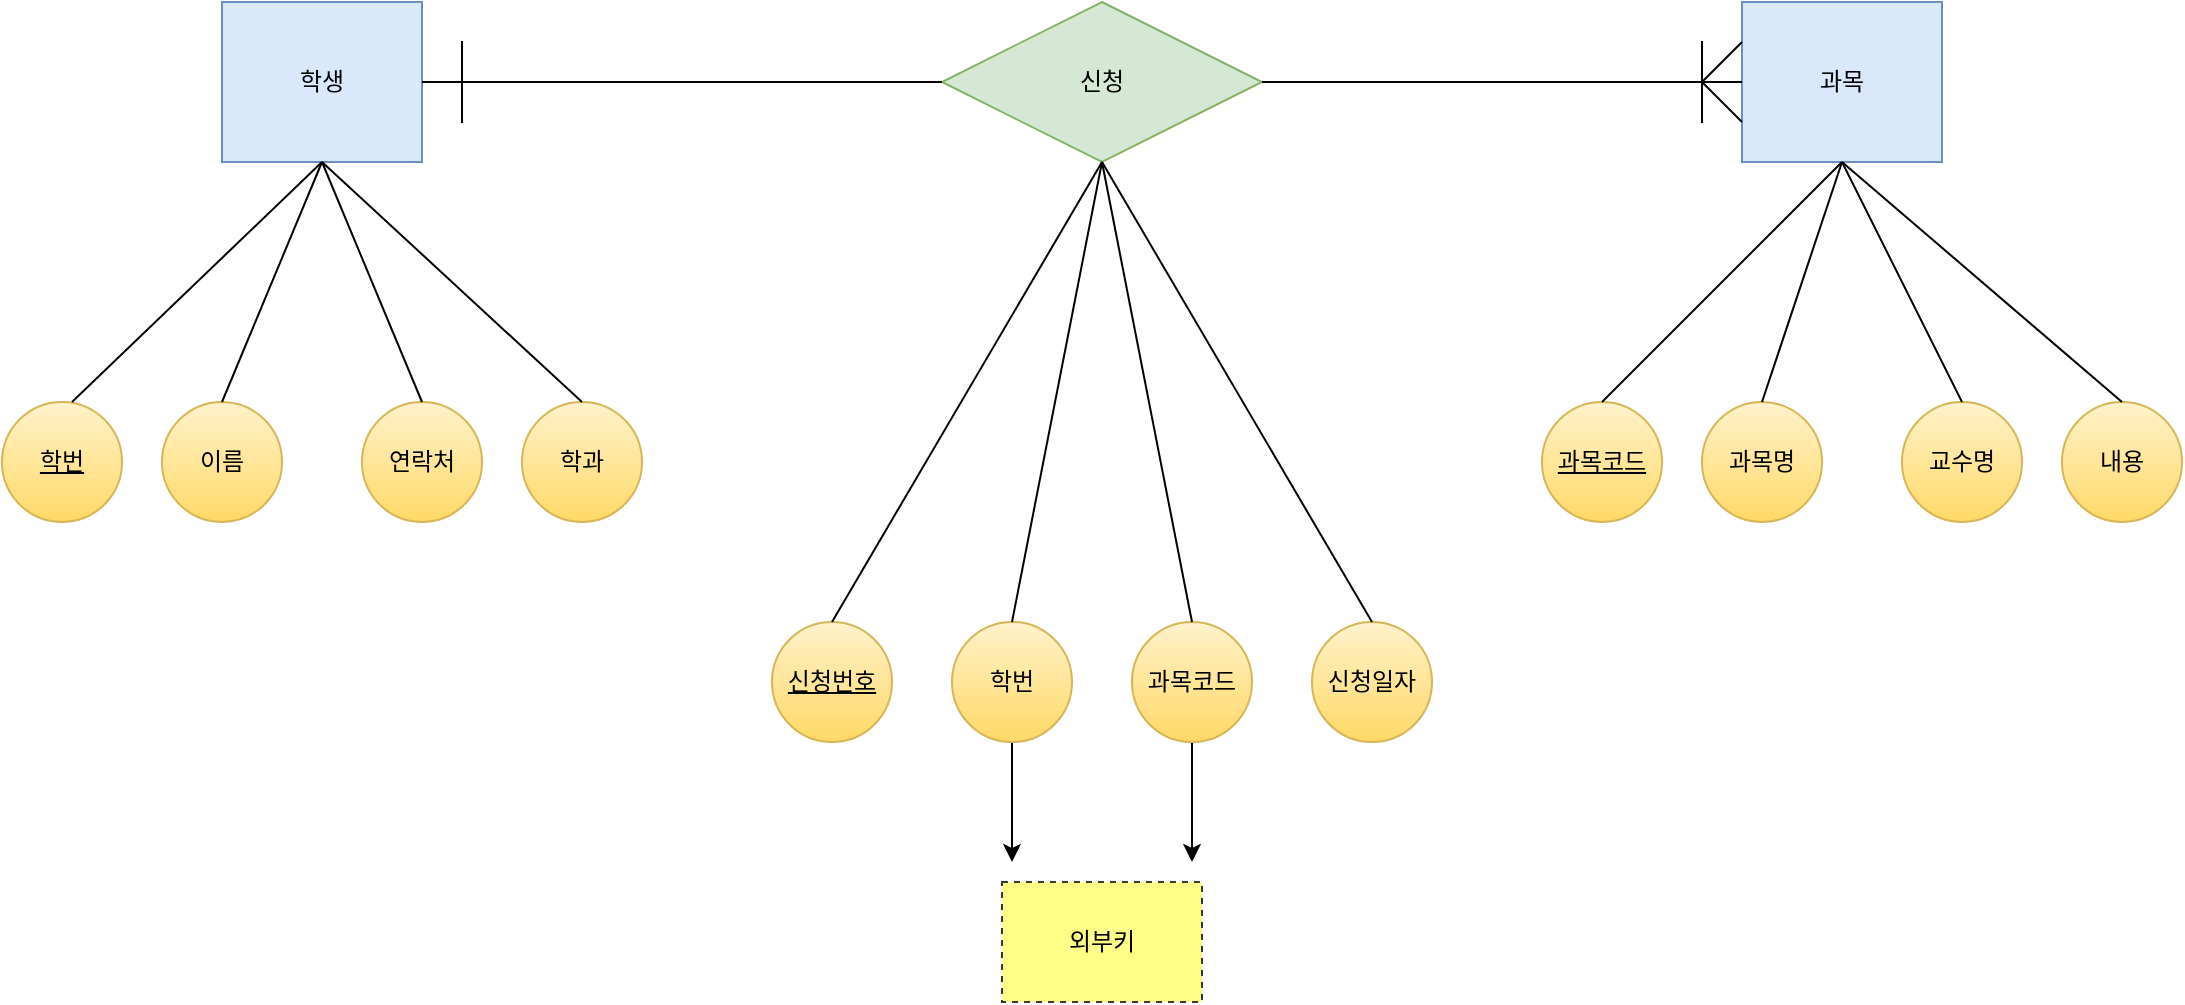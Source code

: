 <mxfile version="11.2.5" type="device" pages="1"><diagram id="jrRzrv81NWr7z0EGpQ61" name="Page-1"><mxGraphModel dx="1426" dy="862" grid="1" gridSize="10" guides="1" tooltips="1" connect="1" arrows="1" fold="1" page="1" pageScale="1" pageWidth="1169" pageHeight="827" math="0" shadow="0"><root><mxCell id="0"/><mxCell id="1" parent="0"/><mxCell id="154vXT6Fq4YHVcSYDCOG-2" value="학생" style="text;html=1;strokeColor=#6c8ebf;fillColor=#dae8fc;align=center;verticalAlign=middle;whiteSpace=wrap;rounded=0;" vertex="1" parent="1"><mxGeometry x="160" y="120" width="100" height="80" as="geometry"/></mxCell><mxCell id="154vXT6Fq4YHVcSYDCOG-3" value="과목" style="text;html=1;strokeColor=#6c8ebf;fillColor=#dae8fc;align=center;verticalAlign=middle;whiteSpace=wrap;rounded=0;" vertex="1" parent="1"><mxGeometry x="920" y="120" width="100" height="80" as="geometry"/></mxCell><mxCell id="154vXT6Fq4YHVcSYDCOG-4" style="edgeStyle=orthogonalEdgeStyle;rounded=0;orthogonalLoop=1;jettySize=auto;html=1;exitX=0.5;exitY=1;exitDx=0;exitDy=0;" edge="1" parent="1" source="154vXT6Fq4YHVcSYDCOG-2" target="154vXT6Fq4YHVcSYDCOG-2"><mxGeometry relative="1" as="geometry"/></mxCell><mxCell id="154vXT6Fq4YHVcSYDCOG-8" value="" style="rhombus;whiteSpace=wrap;html=1;labelBackgroundColor=none;fillColor=#d5e8d4;strokeColor=#82b366;" vertex="1" parent="1"><mxGeometry x="520" y="120" width="160" height="80" as="geometry"/></mxCell><mxCell id="154vXT6Fq4YHVcSYDCOG-9" value="신청" style="text;html=1;align=center;verticalAlign=middle;whiteSpace=wrap;rounded=0;labelBackgroundColor=none;" vertex="1" parent="1"><mxGeometry x="580" y="150" width="40" height="20" as="geometry"/></mxCell><mxCell id="154vXT6Fq4YHVcSYDCOG-10" value="" style="ellipse;whiteSpace=wrap;html=1;aspect=fixed;labelBackgroundColor=none;gradientColor=#ffd966;fillColor=#fff2cc;strokeColor=#d6b656;" vertex="1" parent="1"><mxGeometry x="50" y="320" width="60" height="60" as="geometry"/></mxCell><mxCell id="154vXT6Fq4YHVcSYDCOG-11" value="" style="ellipse;whiteSpace=wrap;html=1;aspect=fixed;labelBackgroundColor=none;gradientColor=#ffd966;fillColor=#fff2cc;strokeColor=#d6b656;" vertex="1" parent="1"><mxGeometry x="130" y="320" width="60" height="60" as="geometry"/></mxCell><mxCell id="154vXT6Fq4YHVcSYDCOG-12" value="" style="ellipse;whiteSpace=wrap;html=1;aspect=fixed;labelBackgroundColor=none;gradientColor=#ffd966;fillColor=#fff2cc;strokeColor=#d6b656;" vertex="1" parent="1"><mxGeometry x="230" y="320" width="60" height="60" as="geometry"/></mxCell><mxCell id="154vXT6Fq4YHVcSYDCOG-13" value="" style="ellipse;whiteSpace=wrap;html=1;aspect=fixed;labelBackgroundColor=none;gradientColor=#ffd966;fillColor=#fff2cc;strokeColor=#d6b656;" vertex="1" parent="1"><mxGeometry x="310" y="320" width="60" height="60" as="geometry"/></mxCell><mxCell id="154vXT6Fq4YHVcSYDCOG-14" value="" style="endArrow=none;html=1;entryX=0.5;entryY=1;entryDx=0;entryDy=0;" edge="1" parent="1" target="154vXT6Fq4YHVcSYDCOG-2"><mxGeometry width="50" height="50" relative="1" as="geometry"><mxPoint x="85" y="320" as="sourcePoint"/><mxPoint x="135" y="270" as="targetPoint"/></mxGeometry></mxCell><mxCell id="154vXT6Fq4YHVcSYDCOG-15" value="" style="endArrow=none;html=1;exitX=0.5;exitY=0;exitDx=0;exitDy=0;entryX=0.5;entryY=1;entryDx=0;entryDy=0;" edge="1" parent="1" source="154vXT6Fq4YHVcSYDCOG-13" target="154vXT6Fq4YHVcSYDCOG-2"><mxGeometry width="50" height="50" relative="1" as="geometry"><mxPoint x="285" y="320" as="sourcePoint"/><mxPoint x="335" y="270" as="targetPoint"/></mxGeometry></mxCell><mxCell id="154vXT6Fq4YHVcSYDCOG-16" value="" style="endArrow=none;html=1;entryX=0.5;entryY=1;entryDx=0;entryDy=0;exitX=0.5;exitY=0;exitDx=0;exitDy=0;" edge="1" parent="1" source="154vXT6Fq4YHVcSYDCOG-12" target="154vXT6Fq4YHVcSYDCOG-2"><mxGeometry width="50" height="50" relative="1" as="geometry"><mxPoint x="210" y="320" as="sourcePoint"/><mxPoint x="260" y="270" as="targetPoint"/></mxGeometry></mxCell><mxCell id="154vXT6Fq4YHVcSYDCOG-17" value="" style="endArrow=none;html=1;entryX=0.5;entryY=1;entryDx=0;entryDy=0;" edge="1" parent="1" target="154vXT6Fq4YHVcSYDCOG-2"><mxGeometry width="50" height="50" relative="1" as="geometry"><mxPoint x="160" y="320" as="sourcePoint"/><mxPoint x="235" y="230" as="targetPoint"/></mxGeometry></mxCell><mxCell id="154vXT6Fq4YHVcSYDCOG-18" value="&lt;u&gt;학번&lt;/u&gt;" style="text;html=1;strokeColor=none;fillColor=none;align=center;verticalAlign=middle;whiteSpace=wrap;rounded=0;labelBackgroundColor=none;" vertex="1" parent="1"><mxGeometry x="60" y="340" width="40" height="20" as="geometry"/></mxCell><mxCell id="154vXT6Fq4YHVcSYDCOG-19" value="이름" style="text;html=1;strokeColor=none;fillColor=none;align=center;verticalAlign=middle;whiteSpace=wrap;rounded=0;labelBackgroundColor=none;" vertex="1" parent="1"><mxGeometry x="140" y="340" width="40" height="20" as="geometry"/></mxCell><mxCell id="154vXT6Fq4YHVcSYDCOG-20" value="연락처" style="text;html=1;strokeColor=none;fillColor=none;align=center;verticalAlign=middle;whiteSpace=wrap;rounded=0;labelBackgroundColor=none;" vertex="1" parent="1"><mxGeometry x="240" y="340" width="40" height="20" as="geometry"/></mxCell><mxCell id="154vXT6Fq4YHVcSYDCOG-21" value="학과" style="text;html=1;strokeColor=none;fillColor=none;align=center;verticalAlign=middle;whiteSpace=wrap;rounded=0;labelBackgroundColor=none;" vertex="1" parent="1"><mxGeometry x="320" y="340" width="40" height="20" as="geometry"/></mxCell><mxCell id="154vXT6Fq4YHVcSYDCOG-22" value="" style="endArrow=none;html=1;entryX=0;entryY=0.5;entryDx=0;entryDy=0;" edge="1" parent="1" target="154vXT6Fq4YHVcSYDCOG-8"><mxGeometry width="50" height="50" relative="1" as="geometry"><mxPoint x="260" y="160" as="sourcePoint"/><mxPoint x="310" y="110" as="targetPoint"/></mxGeometry></mxCell><mxCell id="154vXT6Fq4YHVcSYDCOG-24" value="" style="endArrow=none;html=1;" edge="1" parent="1"><mxGeometry width="50" height="50" relative="1" as="geometry"><mxPoint x="680" y="160" as="sourcePoint"/><mxPoint x="920" y="160" as="targetPoint"/></mxGeometry></mxCell><mxCell id="154vXT6Fq4YHVcSYDCOG-25" value="" style="shape=partialRectangle;whiteSpace=wrap;html=1;top=0;bottom=0;fillColor=none;labelBackgroundColor=none;" vertex="1" parent="1"><mxGeometry x="280" y="140" width="620" height="40" as="geometry"/></mxCell><mxCell id="154vXT6Fq4YHVcSYDCOG-28" value="" style="endArrow=none;html=1;entryX=0;entryY=0.25;entryDx=0;entryDy=0;" edge="1" parent="1" target="154vXT6Fq4YHVcSYDCOG-3"><mxGeometry width="50" height="50" relative="1" as="geometry"><mxPoint x="900" y="160" as="sourcePoint"/><mxPoint x="950" y="110" as="targetPoint"/></mxGeometry></mxCell><mxCell id="154vXT6Fq4YHVcSYDCOG-29" value="" style="endArrow=none;html=1;entryX=0;entryY=0.75;entryDx=0;entryDy=0;exitX=1;exitY=0.5;exitDx=0;exitDy=0;" edge="1" parent="1" source="154vXT6Fq4YHVcSYDCOG-25" target="154vXT6Fq4YHVcSYDCOG-3"><mxGeometry width="50" height="50" relative="1" as="geometry"><mxPoint x="910" y="170" as="sourcePoint"/><mxPoint x="930" y="150" as="targetPoint"/></mxGeometry></mxCell><mxCell id="154vXT6Fq4YHVcSYDCOG-43" value="" style="ellipse;whiteSpace=wrap;html=1;aspect=fixed;labelBackgroundColor=none;gradientColor=#ffd966;fillColor=#fff2cc;strokeColor=#d6b656;" vertex="1" parent="1"><mxGeometry x="820" y="320" width="60" height="60" as="geometry"/></mxCell><mxCell id="154vXT6Fq4YHVcSYDCOG-44" value="" style="ellipse;whiteSpace=wrap;html=1;aspect=fixed;labelBackgroundColor=none;gradientColor=#ffd966;fillColor=#fff2cc;strokeColor=#d6b656;" vertex="1" parent="1"><mxGeometry x="900" y="320" width="60" height="60" as="geometry"/></mxCell><mxCell id="154vXT6Fq4YHVcSYDCOG-45" value="" style="ellipse;whiteSpace=wrap;html=1;aspect=fixed;labelBackgroundColor=none;gradientColor=#ffd966;fillColor=#fff2cc;strokeColor=#d6b656;" vertex="1" parent="1"><mxGeometry x="1000" y="320" width="60" height="60" as="geometry"/></mxCell><mxCell id="154vXT6Fq4YHVcSYDCOG-46" value="" style="ellipse;whiteSpace=wrap;html=1;aspect=fixed;labelBackgroundColor=none;gradientColor=#ffd966;fillColor=#fff2cc;strokeColor=#d6b656;" vertex="1" parent="1"><mxGeometry x="1080" y="320" width="60" height="60" as="geometry"/></mxCell><mxCell id="154vXT6Fq4YHVcSYDCOG-47" value="&lt;u&gt;과목코드&lt;/u&gt;" style="text;html=1;align=center;verticalAlign=middle;whiteSpace=wrap;rounded=0;labelBackgroundColor=none;" vertex="1" parent="1"><mxGeometry x="820" y="340" width="60" height="20" as="geometry"/></mxCell><mxCell id="154vXT6Fq4YHVcSYDCOG-48" value="과목명" style="text;html=1;align=center;verticalAlign=middle;whiteSpace=wrap;rounded=0;labelBackgroundColor=none;" vertex="1" parent="1"><mxGeometry x="910" y="340" width="40" height="20" as="geometry"/></mxCell><mxCell id="154vXT6Fq4YHVcSYDCOG-49" value="교수명" style="text;html=1;align=center;verticalAlign=middle;whiteSpace=wrap;rounded=0;labelBackgroundColor=none;" vertex="1" parent="1"><mxGeometry x="1010" y="340" width="40" height="20" as="geometry"/></mxCell><mxCell id="154vXT6Fq4YHVcSYDCOG-50" value="내용" style="text;html=1;align=center;verticalAlign=middle;whiteSpace=wrap;rounded=0;labelBackgroundColor=none;" vertex="1" parent="1"><mxGeometry x="1090" y="340" width="40" height="20" as="geometry"/></mxCell><mxCell id="154vXT6Fq4YHVcSYDCOG-55" value="" style="endArrow=none;html=1;entryX=0.5;entryY=1;entryDx=0;entryDy=0;" edge="1" parent="1" target="154vXT6Fq4YHVcSYDCOG-3"><mxGeometry width="50" height="50" relative="1" as="geometry"><mxPoint x="850" y="320" as="sourcePoint"/><mxPoint x="900" y="270" as="targetPoint"/></mxGeometry></mxCell><mxCell id="154vXT6Fq4YHVcSYDCOG-56" value="" style="endArrow=none;html=1;entryX=0.5;entryY=1;entryDx=0;entryDy=0;exitX=0.5;exitY=0;exitDx=0;exitDy=0;" edge="1" parent="1" source="154vXT6Fq4YHVcSYDCOG-46" target="154vXT6Fq4YHVcSYDCOG-3"><mxGeometry width="50" height="50" relative="1" as="geometry"><mxPoint x="860" y="330" as="sourcePoint"/><mxPoint x="980" y="210" as="targetPoint"/></mxGeometry></mxCell><mxCell id="154vXT6Fq4YHVcSYDCOG-57" value="" style="endArrow=none;html=1;entryX=0.5;entryY=0;entryDx=0;entryDy=0;" edge="1" parent="1" target="154vXT6Fq4YHVcSYDCOG-44"><mxGeometry width="50" height="50" relative="1" as="geometry"><mxPoint x="970" y="200" as="sourcePoint"/><mxPoint x="980" y="210" as="targetPoint"/></mxGeometry></mxCell><mxCell id="154vXT6Fq4YHVcSYDCOG-58" value="" style="endArrow=none;html=1;entryX=0.5;entryY=0;entryDx=0;entryDy=0;exitX=0.5;exitY=1;exitDx=0;exitDy=0;" edge="1" parent="1" source="154vXT6Fq4YHVcSYDCOG-3" target="154vXT6Fq4YHVcSYDCOG-45"><mxGeometry width="50" height="50" relative="1" as="geometry"><mxPoint x="980" y="210" as="sourcePoint"/><mxPoint x="940" y="330" as="targetPoint"/></mxGeometry></mxCell><mxCell id="154vXT6Fq4YHVcSYDCOG-64" value="" style="ellipse;whiteSpace=wrap;html=1;aspect=fixed;labelBackgroundColor=none;gradientColor=#ffd966;fillColor=#fff2cc;strokeColor=#d6b656;" vertex="1" parent="1"><mxGeometry x="435" y="430" width="60" height="60" as="geometry"/></mxCell><mxCell id="154vXT6Fq4YHVcSYDCOG-80" style="edgeStyle=orthogonalEdgeStyle;rounded=0;orthogonalLoop=1;jettySize=auto;html=1;" edge="1" parent="1" source="154vXT6Fq4YHVcSYDCOG-65"><mxGeometry relative="1" as="geometry"><mxPoint x="555" y="550" as="targetPoint"/></mxGeometry></mxCell><mxCell id="154vXT6Fq4YHVcSYDCOG-65" value="" style="ellipse;whiteSpace=wrap;html=1;aspect=fixed;labelBackgroundColor=none;gradientColor=#ffd966;fillColor=#fff2cc;strokeColor=#d6b656;" vertex="1" parent="1"><mxGeometry x="525" y="430" width="60" height="60" as="geometry"/></mxCell><mxCell id="154vXT6Fq4YHVcSYDCOG-81" style="edgeStyle=orthogonalEdgeStyle;rounded=0;orthogonalLoop=1;jettySize=auto;html=1;" edge="1" parent="1" source="154vXT6Fq4YHVcSYDCOG-66"><mxGeometry relative="1" as="geometry"><mxPoint x="645" y="550" as="targetPoint"/></mxGeometry></mxCell><mxCell id="154vXT6Fq4YHVcSYDCOG-66" value="" style="ellipse;whiteSpace=wrap;html=1;aspect=fixed;labelBackgroundColor=none;gradientColor=#ffd966;fillColor=#fff2cc;strokeColor=#d6b656;" vertex="1" parent="1"><mxGeometry x="615" y="430" width="60" height="60" as="geometry"/></mxCell><mxCell id="154vXT6Fq4YHVcSYDCOG-67" value="&lt;u&gt;신청번호&lt;/u&gt;" style="text;html=1;strokeColor=none;fillColor=none;align=center;verticalAlign=middle;whiteSpace=wrap;rounded=0;labelBackgroundColor=none;" vertex="1" parent="1"><mxGeometry x="430" y="450" width="70" height="20" as="geometry"/></mxCell><mxCell id="154vXT6Fq4YHVcSYDCOG-68" value="학번" style="text;html=1;strokeColor=none;fillColor=none;align=center;verticalAlign=middle;whiteSpace=wrap;rounded=0;labelBackgroundColor=none;" vertex="1" parent="1"><mxGeometry x="535" y="450" width="40" height="20" as="geometry"/></mxCell><mxCell id="154vXT6Fq4YHVcSYDCOG-69" value="과목코드" style="text;html=1;strokeColor=none;fillColor=none;align=center;verticalAlign=middle;whiteSpace=wrap;rounded=0;labelBackgroundColor=none;" vertex="1" parent="1"><mxGeometry x="615" y="450" width="60" height="20" as="geometry"/></mxCell><mxCell id="154vXT6Fq4YHVcSYDCOG-70" value="" style="ellipse;whiteSpace=wrap;html=1;aspect=fixed;labelBackgroundColor=none;gradientColor=#ffd966;fillColor=#fff2cc;strokeColor=#d6b656;" vertex="1" parent="1"><mxGeometry x="705" y="430" width="60" height="60" as="geometry"/></mxCell><mxCell id="154vXT6Fq4YHVcSYDCOG-71" value="신청일자" style="text;html=1;strokeColor=none;fillColor=none;align=center;verticalAlign=middle;whiteSpace=wrap;rounded=0;labelBackgroundColor=none;" vertex="1" parent="1"><mxGeometry x="700" y="450" width="70" height="20" as="geometry"/></mxCell><mxCell id="154vXT6Fq4YHVcSYDCOG-72" value="" style="endArrow=none;html=1;entryX=0.5;entryY=1;entryDx=0;entryDy=0;" edge="1" parent="1" target="154vXT6Fq4YHVcSYDCOG-8"><mxGeometry width="50" height="50" relative="1" as="geometry"><mxPoint x="465" y="430" as="sourcePoint"/><mxPoint x="515" y="380" as="targetPoint"/></mxGeometry></mxCell><mxCell id="154vXT6Fq4YHVcSYDCOG-73" value="" style="endArrow=none;html=1;entryX=0.5;entryY=1;entryDx=0;entryDy=0;exitX=0.5;exitY=0;exitDx=0;exitDy=0;" edge="1" parent="1" source="154vXT6Fq4YHVcSYDCOG-65" target="154vXT6Fq4YHVcSYDCOG-8"><mxGeometry width="50" height="50" relative="1" as="geometry"><mxPoint x="475" y="440" as="sourcePoint"/><mxPoint x="610" y="210" as="targetPoint"/></mxGeometry></mxCell><mxCell id="154vXT6Fq4YHVcSYDCOG-74" value="" style="endArrow=none;html=1;entryX=0.5;entryY=1;entryDx=0;entryDy=0;exitX=0.5;exitY=0;exitDx=0;exitDy=0;" edge="1" parent="1" source="154vXT6Fq4YHVcSYDCOG-66" target="154vXT6Fq4YHVcSYDCOG-8"><mxGeometry width="50" height="50" relative="1" as="geometry"><mxPoint x="565" y="440" as="sourcePoint"/><mxPoint x="610" y="210" as="targetPoint"/></mxGeometry></mxCell><mxCell id="154vXT6Fq4YHVcSYDCOG-75" value="" style="endArrow=none;html=1;entryX=0.5;entryY=1;entryDx=0;entryDy=0;exitX=0.5;exitY=0;exitDx=0;exitDy=0;" edge="1" parent="1" source="154vXT6Fq4YHVcSYDCOG-70" target="154vXT6Fq4YHVcSYDCOG-8"><mxGeometry width="50" height="50" relative="1" as="geometry"><mxPoint x="655" y="440" as="sourcePoint"/><mxPoint x="610" y="210" as="targetPoint"/></mxGeometry></mxCell><mxCell id="154vXT6Fq4YHVcSYDCOG-82" value="외부키" style="text;html=1;strokeColor=#36393d;fillColor=#ffff88;align=center;verticalAlign=middle;whiteSpace=wrap;rounded=0;dashed=1;labelBackgroundColor=none;" vertex="1" parent="1"><mxGeometry x="550" y="560" width="100" height="60" as="geometry"/></mxCell></root></mxGraphModel></diagram></mxfile>